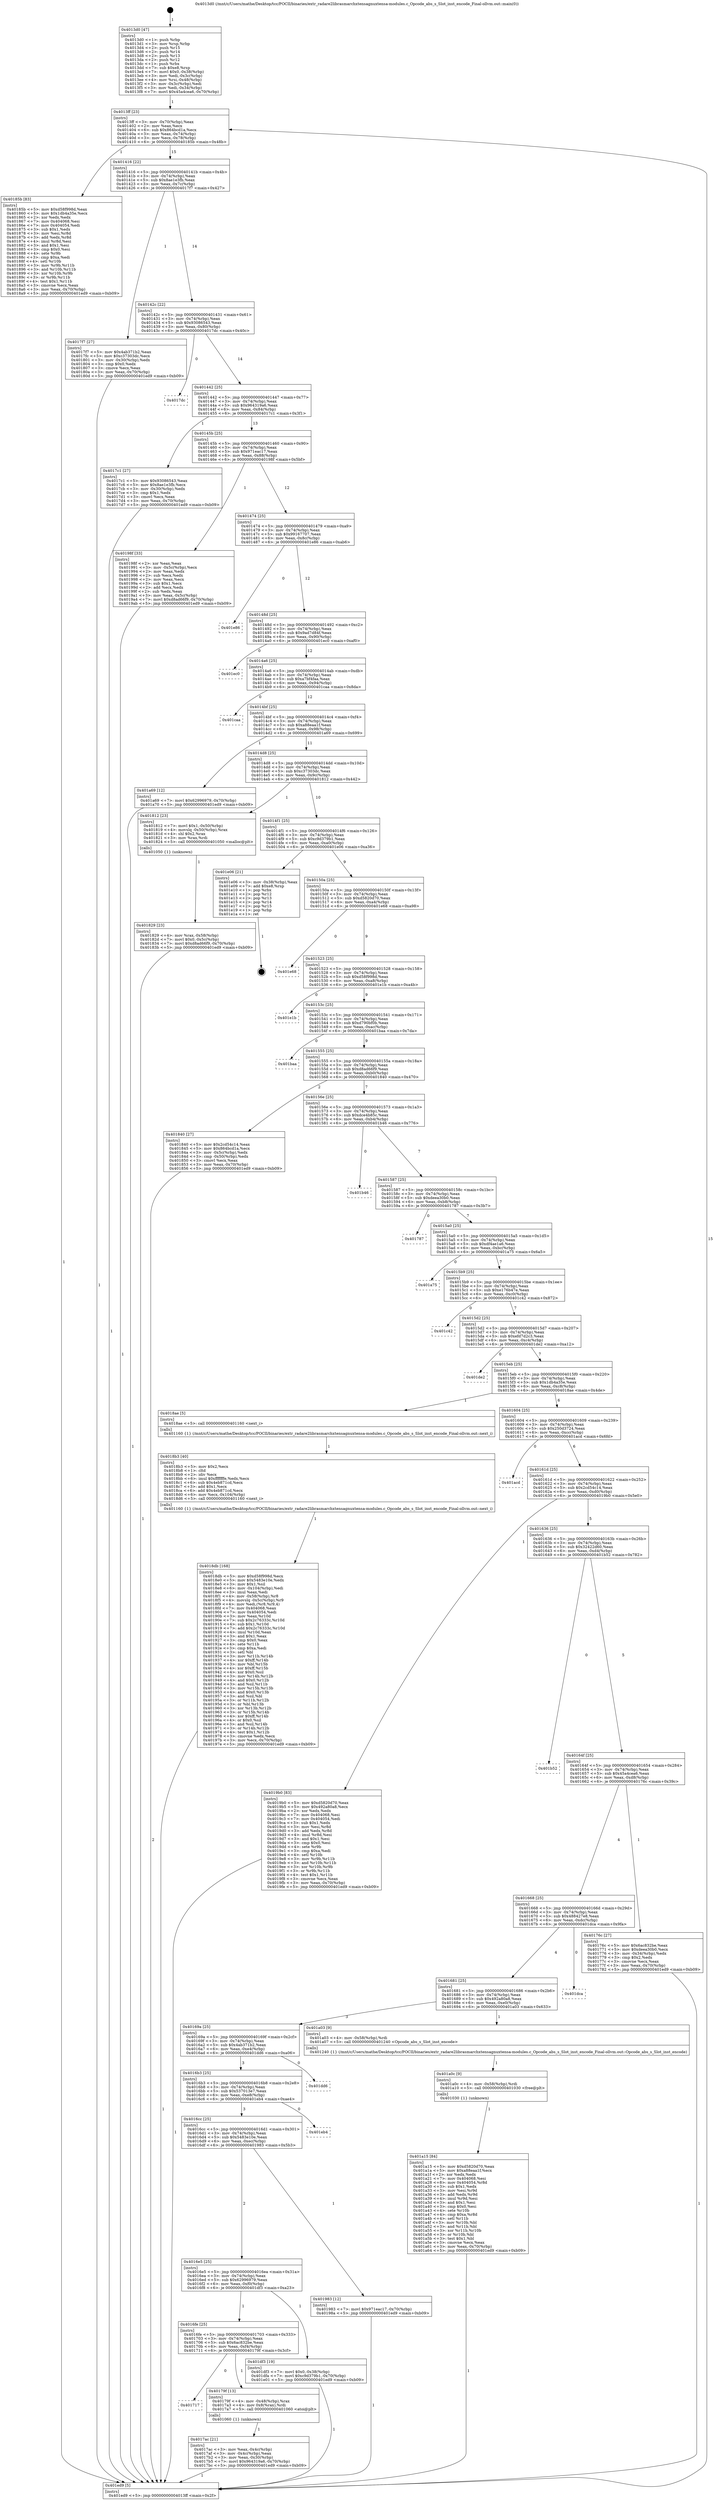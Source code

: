 digraph "0x4013d0" {
  label = "0x4013d0 (/mnt/c/Users/mathe/Desktop/tcc/POCII/binaries/extr_radare2librasmarchxtensagnuxtensa-modules.c_Opcode_abs_s_Slot_inst_encode_Final-ollvm.out::main(0))"
  labelloc = "t"
  node[shape=record]

  Entry [label="",width=0.3,height=0.3,shape=circle,fillcolor=black,style=filled]
  "0x4013ff" [label="{
     0x4013ff [23]\l
     | [instrs]\l
     &nbsp;&nbsp;0x4013ff \<+3\>: mov -0x70(%rbp),%eax\l
     &nbsp;&nbsp;0x401402 \<+2\>: mov %eax,%ecx\l
     &nbsp;&nbsp;0x401404 \<+6\>: sub $0x864bcd1a,%ecx\l
     &nbsp;&nbsp;0x40140a \<+3\>: mov %eax,-0x74(%rbp)\l
     &nbsp;&nbsp;0x40140d \<+3\>: mov %ecx,-0x78(%rbp)\l
     &nbsp;&nbsp;0x401410 \<+6\>: je 000000000040185b \<main+0x48b\>\l
  }"]
  "0x40185b" [label="{
     0x40185b [83]\l
     | [instrs]\l
     &nbsp;&nbsp;0x40185b \<+5\>: mov $0xd58f998d,%eax\l
     &nbsp;&nbsp;0x401860 \<+5\>: mov $0x1db4a35e,%ecx\l
     &nbsp;&nbsp;0x401865 \<+2\>: xor %edx,%edx\l
     &nbsp;&nbsp;0x401867 \<+7\>: mov 0x404068,%esi\l
     &nbsp;&nbsp;0x40186e \<+7\>: mov 0x404054,%edi\l
     &nbsp;&nbsp;0x401875 \<+3\>: sub $0x1,%edx\l
     &nbsp;&nbsp;0x401878 \<+3\>: mov %esi,%r8d\l
     &nbsp;&nbsp;0x40187b \<+3\>: add %edx,%r8d\l
     &nbsp;&nbsp;0x40187e \<+4\>: imul %r8d,%esi\l
     &nbsp;&nbsp;0x401882 \<+3\>: and $0x1,%esi\l
     &nbsp;&nbsp;0x401885 \<+3\>: cmp $0x0,%esi\l
     &nbsp;&nbsp;0x401888 \<+4\>: sete %r9b\l
     &nbsp;&nbsp;0x40188c \<+3\>: cmp $0xa,%edi\l
     &nbsp;&nbsp;0x40188f \<+4\>: setl %r10b\l
     &nbsp;&nbsp;0x401893 \<+3\>: mov %r9b,%r11b\l
     &nbsp;&nbsp;0x401896 \<+3\>: and %r10b,%r11b\l
     &nbsp;&nbsp;0x401899 \<+3\>: xor %r10b,%r9b\l
     &nbsp;&nbsp;0x40189c \<+3\>: or %r9b,%r11b\l
     &nbsp;&nbsp;0x40189f \<+4\>: test $0x1,%r11b\l
     &nbsp;&nbsp;0x4018a3 \<+3\>: cmovne %ecx,%eax\l
     &nbsp;&nbsp;0x4018a6 \<+3\>: mov %eax,-0x70(%rbp)\l
     &nbsp;&nbsp;0x4018a9 \<+5\>: jmp 0000000000401ed9 \<main+0xb09\>\l
  }"]
  "0x401416" [label="{
     0x401416 [22]\l
     | [instrs]\l
     &nbsp;&nbsp;0x401416 \<+5\>: jmp 000000000040141b \<main+0x4b\>\l
     &nbsp;&nbsp;0x40141b \<+3\>: mov -0x74(%rbp),%eax\l
     &nbsp;&nbsp;0x40141e \<+5\>: sub $0x8ae1e3fb,%eax\l
     &nbsp;&nbsp;0x401423 \<+3\>: mov %eax,-0x7c(%rbp)\l
     &nbsp;&nbsp;0x401426 \<+6\>: je 00000000004017f7 \<main+0x427\>\l
  }"]
  Exit [label="",width=0.3,height=0.3,shape=circle,fillcolor=black,style=filled,peripheries=2]
  "0x4017f7" [label="{
     0x4017f7 [27]\l
     | [instrs]\l
     &nbsp;&nbsp;0x4017f7 \<+5\>: mov $0x4ab371b2,%eax\l
     &nbsp;&nbsp;0x4017fc \<+5\>: mov $0xc37303dc,%ecx\l
     &nbsp;&nbsp;0x401801 \<+3\>: mov -0x30(%rbp),%edx\l
     &nbsp;&nbsp;0x401804 \<+3\>: cmp $0x0,%edx\l
     &nbsp;&nbsp;0x401807 \<+3\>: cmove %ecx,%eax\l
     &nbsp;&nbsp;0x40180a \<+3\>: mov %eax,-0x70(%rbp)\l
     &nbsp;&nbsp;0x40180d \<+5\>: jmp 0000000000401ed9 \<main+0xb09\>\l
  }"]
  "0x40142c" [label="{
     0x40142c [22]\l
     | [instrs]\l
     &nbsp;&nbsp;0x40142c \<+5\>: jmp 0000000000401431 \<main+0x61\>\l
     &nbsp;&nbsp;0x401431 \<+3\>: mov -0x74(%rbp),%eax\l
     &nbsp;&nbsp;0x401434 \<+5\>: sub $0x93086543,%eax\l
     &nbsp;&nbsp;0x401439 \<+3\>: mov %eax,-0x80(%rbp)\l
     &nbsp;&nbsp;0x40143c \<+6\>: je 00000000004017dc \<main+0x40c\>\l
  }"]
  "0x401a15" [label="{
     0x401a15 [84]\l
     | [instrs]\l
     &nbsp;&nbsp;0x401a15 \<+5\>: mov $0xd5820d70,%eax\l
     &nbsp;&nbsp;0x401a1a \<+5\>: mov $0xa88eaa1f,%ecx\l
     &nbsp;&nbsp;0x401a1f \<+2\>: xor %edx,%edx\l
     &nbsp;&nbsp;0x401a21 \<+7\>: mov 0x404068,%esi\l
     &nbsp;&nbsp;0x401a28 \<+8\>: mov 0x404054,%r8d\l
     &nbsp;&nbsp;0x401a30 \<+3\>: sub $0x1,%edx\l
     &nbsp;&nbsp;0x401a33 \<+3\>: mov %esi,%r9d\l
     &nbsp;&nbsp;0x401a36 \<+3\>: add %edx,%r9d\l
     &nbsp;&nbsp;0x401a39 \<+4\>: imul %r9d,%esi\l
     &nbsp;&nbsp;0x401a3d \<+3\>: and $0x1,%esi\l
     &nbsp;&nbsp;0x401a40 \<+3\>: cmp $0x0,%esi\l
     &nbsp;&nbsp;0x401a43 \<+4\>: sete %r10b\l
     &nbsp;&nbsp;0x401a47 \<+4\>: cmp $0xa,%r8d\l
     &nbsp;&nbsp;0x401a4b \<+4\>: setl %r11b\l
     &nbsp;&nbsp;0x401a4f \<+3\>: mov %r10b,%bl\l
     &nbsp;&nbsp;0x401a52 \<+3\>: and %r11b,%bl\l
     &nbsp;&nbsp;0x401a55 \<+3\>: xor %r11b,%r10b\l
     &nbsp;&nbsp;0x401a58 \<+3\>: or %r10b,%bl\l
     &nbsp;&nbsp;0x401a5b \<+3\>: test $0x1,%bl\l
     &nbsp;&nbsp;0x401a5e \<+3\>: cmovne %ecx,%eax\l
     &nbsp;&nbsp;0x401a61 \<+3\>: mov %eax,-0x70(%rbp)\l
     &nbsp;&nbsp;0x401a64 \<+5\>: jmp 0000000000401ed9 \<main+0xb09\>\l
  }"]
  "0x4017dc" [label="{
     0x4017dc\l
  }", style=dashed]
  "0x401442" [label="{
     0x401442 [25]\l
     | [instrs]\l
     &nbsp;&nbsp;0x401442 \<+5\>: jmp 0000000000401447 \<main+0x77\>\l
     &nbsp;&nbsp;0x401447 \<+3\>: mov -0x74(%rbp),%eax\l
     &nbsp;&nbsp;0x40144a \<+5\>: sub $0x964319a6,%eax\l
     &nbsp;&nbsp;0x40144f \<+6\>: mov %eax,-0x84(%rbp)\l
     &nbsp;&nbsp;0x401455 \<+6\>: je 00000000004017c1 \<main+0x3f1\>\l
  }"]
  "0x401a0c" [label="{
     0x401a0c [9]\l
     | [instrs]\l
     &nbsp;&nbsp;0x401a0c \<+4\>: mov -0x58(%rbp),%rdi\l
     &nbsp;&nbsp;0x401a10 \<+5\>: call 0000000000401030 \<free@plt\>\l
     | [calls]\l
     &nbsp;&nbsp;0x401030 \{1\} (unknown)\l
  }"]
  "0x4017c1" [label="{
     0x4017c1 [27]\l
     | [instrs]\l
     &nbsp;&nbsp;0x4017c1 \<+5\>: mov $0x93086543,%eax\l
     &nbsp;&nbsp;0x4017c6 \<+5\>: mov $0x8ae1e3fb,%ecx\l
     &nbsp;&nbsp;0x4017cb \<+3\>: mov -0x30(%rbp),%edx\l
     &nbsp;&nbsp;0x4017ce \<+3\>: cmp $0x1,%edx\l
     &nbsp;&nbsp;0x4017d1 \<+3\>: cmovl %ecx,%eax\l
     &nbsp;&nbsp;0x4017d4 \<+3\>: mov %eax,-0x70(%rbp)\l
     &nbsp;&nbsp;0x4017d7 \<+5\>: jmp 0000000000401ed9 \<main+0xb09\>\l
  }"]
  "0x40145b" [label="{
     0x40145b [25]\l
     | [instrs]\l
     &nbsp;&nbsp;0x40145b \<+5\>: jmp 0000000000401460 \<main+0x90\>\l
     &nbsp;&nbsp;0x401460 \<+3\>: mov -0x74(%rbp),%eax\l
     &nbsp;&nbsp;0x401463 \<+5\>: sub $0x971eac17,%eax\l
     &nbsp;&nbsp;0x401468 \<+6\>: mov %eax,-0x88(%rbp)\l
     &nbsp;&nbsp;0x40146e \<+6\>: je 000000000040198f \<main+0x5bf\>\l
  }"]
  "0x4018db" [label="{
     0x4018db [168]\l
     | [instrs]\l
     &nbsp;&nbsp;0x4018db \<+5\>: mov $0xd58f998d,%ecx\l
     &nbsp;&nbsp;0x4018e0 \<+5\>: mov $0x5483e10e,%edx\l
     &nbsp;&nbsp;0x4018e5 \<+3\>: mov $0x1,%sil\l
     &nbsp;&nbsp;0x4018e8 \<+6\>: mov -0x104(%rbp),%edi\l
     &nbsp;&nbsp;0x4018ee \<+3\>: imul %eax,%edi\l
     &nbsp;&nbsp;0x4018f1 \<+4\>: mov -0x58(%rbp),%r8\l
     &nbsp;&nbsp;0x4018f5 \<+4\>: movslq -0x5c(%rbp),%r9\l
     &nbsp;&nbsp;0x4018f9 \<+4\>: mov %edi,(%r8,%r9,4)\l
     &nbsp;&nbsp;0x4018fd \<+7\>: mov 0x404068,%eax\l
     &nbsp;&nbsp;0x401904 \<+7\>: mov 0x404054,%edi\l
     &nbsp;&nbsp;0x40190b \<+3\>: mov %eax,%r10d\l
     &nbsp;&nbsp;0x40190e \<+7\>: sub $0x2c76333c,%r10d\l
     &nbsp;&nbsp;0x401915 \<+4\>: sub $0x1,%r10d\l
     &nbsp;&nbsp;0x401919 \<+7\>: add $0x2c76333c,%r10d\l
     &nbsp;&nbsp;0x401920 \<+4\>: imul %r10d,%eax\l
     &nbsp;&nbsp;0x401924 \<+3\>: and $0x1,%eax\l
     &nbsp;&nbsp;0x401927 \<+3\>: cmp $0x0,%eax\l
     &nbsp;&nbsp;0x40192a \<+4\>: sete %r11b\l
     &nbsp;&nbsp;0x40192e \<+3\>: cmp $0xa,%edi\l
     &nbsp;&nbsp;0x401931 \<+3\>: setl %bl\l
     &nbsp;&nbsp;0x401934 \<+3\>: mov %r11b,%r14b\l
     &nbsp;&nbsp;0x401937 \<+4\>: xor $0xff,%r14b\l
     &nbsp;&nbsp;0x40193b \<+3\>: mov %bl,%r15b\l
     &nbsp;&nbsp;0x40193e \<+4\>: xor $0xff,%r15b\l
     &nbsp;&nbsp;0x401942 \<+4\>: xor $0x0,%sil\l
     &nbsp;&nbsp;0x401946 \<+3\>: mov %r14b,%r12b\l
     &nbsp;&nbsp;0x401949 \<+4\>: and $0x0,%r12b\l
     &nbsp;&nbsp;0x40194d \<+3\>: and %sil,%r11b\l
     &nbsp;&nbsp;0x401950 \<+3\>: mov %r15b,%r13b\l
     &nbsp;&nbsp;0x401953 \<+4\>: and $0x0,%r13b\l
     &nbsp;&nbsp;0x401957 \<+3\>: and %sil,%bl\l
     &nbsp;&nbsp;0x40195a \<+3\>: or %r11b,%r12b\l
     &nbsp;&nbsp;0x40195d \<+3\>: or %bl,%r13b\l
     &nbsp;&nbsp;0x401960 \<+3\>: xor %r13b,%r12b\l
     &nbsp;&nbsp;0x401963 \<+3\>: or %r15b,%r14b\l
     &nbsp;&nbsp;0x401966 \<+4\>: xor $0xff,%r14b\l
     &nbsp;&nbsp;0x40196a \<+4\>: or $0x0,%sil\l
     &nbsp;&nbsp;0x40196e \<+3\>: and %sil,%r14b\l
     &nbsp;&nbsp;0x401971 \<+3\>: or %r14b,%r12b\l
     &nbsp;&nbsp;0x401974 \<+4\>: test $0x1,%r12b\l
     &nbsp;&nbsp;0x401978 \<+3\>: cmovne %edx,%ecx\l
     &nbsp;&nbsp;0x40197b \<+3\>: mov %ecx,-0x70(%rbp)\l
     &nbsp;&nbsp;0x40197e \<+5\>: jmp 0000000000401ed9 \<main+0xb09\>\l
  }"]
  "0x40198f" [label="{
     0x40198f [33]\l
     | [instrs]\l
     &nbsp;&nbsp;0x40198f \<+2\>: xor %eax,%eax\l
     &nbsp;&nbsp;0x401991 \<+3\>: mov -0x5c(%rbp),%ecx\l
     &nbsp;&nbsp;0x401994 \<+2\>: mov %eax,%edx\l
     &nbsp;&nbsp;0x401996 \<+2\>: sub %ecx,%edx\l
     &nbsp;&nbsp;0x401998 \<+2\>: mov %eax,%ecx\l
     &nbsp;&nbsp;0x40199a \<+3\>: sub $0x1,%ecx\l
     &nbsp;&nbsp;0x40199d \<+2\>: add %ecx,%edx\l
     &nbsp;&nbsp;0x40199f \<+2\>: sub %edx,%eax\l
     &nbsp;&nbsp;0x4019a1 \<+3\>: mov %eax,-0x5c(%rbp)\l
     &nbsp;&nbsp;0x4019a4 \<+7\>: movl $0xd8ad66f9,-0x70(%rbp)\l
     &nbsp;&nbsp;0x4019ab \<+5\>: jmp 0000000000401ed9 \<main+0xb09\>\l
  }"]
  "0x401474" [label="{
     0x401474 [25]\l
     | [instrs]\l
     &nbsp;&nbsp;0x401474 \<+5\>: jmp 0000000000401479 \<main+0xa9\>\l
     &nbsp;&nbsp;0x401479 \<+3\>: mov -0x74(%rbp),%eax\l
     &nbsp;&nbsp;0x40147c \<+5\>: sub $0x99167707,%eax\l
     &nbsp;&nbsp;0x401481 \<+6\>: mov %eax,-0x8c(%rbp)\l
     &nbsp;&nbsp;0x401487 \<+6\>: je 0000000000401e86 \<main+0xab6\>\l
  }"]
  "0x4018b3" [label="{
     0x4018b3 [40]\l
     | [instrs]\l
     &nbsp;&nbsp;0x4018b3 \<+5\>: mov $0x2,%ecx\l
     &nbsp;&nbsp;0x4018b8 \<+1\>: cltd\l
     &nbsp;&nbsp;0x4018b9 \<+2\>: idiv %ecx\l
     &nbsp;&nbsp;0x4018bb \<+6\>: imul $0xfffffffe,%edx,%ecx\l
     &nbsp;&nbsp;0x4018c1 \<+6\>: sub $0x4eb871cd,%ecx\l
     &nbsp;&nbsp;0x4018c7 \<+3\>: add $0x1,%ecx\l
     &nbsp;&nbsp;0x4018ca \<+6\>: add $0x4eb871cd,%ecx\l
     &nbsp;&nbsp;0x4018d0 \<+6\>: mov %ecx,-0x104(%rbp)\l
     &nbsp;&nbsp;0x4018d6 \<+5\>: call 0000000000401160 \<next_i\>\l
     | [calls]\l
     &nbsp;&nbsp;0x401160 \{1\} (/mnt/c/Users/mathe/Desktop/tcc/POCII/binaries/extr_radare2librasmarchxtensagnuxtensa-modules.c_Opcode_abs_s_Slot_inst_encode_Final-ollvm.out::next_i)\l
  }"]
  "0x401e86" [label="{
     0x401e86\l
  }", style=dashed]
  "0x40148d" [label="{
     0x40148d [25]\l
     | [instrs]\l
     &nbsp;&nbsp;0x40148d \<+5\>: jmp 0000000000401492 \<main+0xc2\>\l
     &nbsp;&nbsp;0x401492 \<+3\>: mov -0x74(%rbp),%eax\l
     &nbsp;&nbsp;0x401495 \<+5\>: sub $0x9ad7d84f,%eax\l
     &nbsp;&nbsp;0x40149a \<+6\>: mov %eax,-0x90(%rbp)\l
     &nbsp;&nbsp;0x4014a0 \<+6\>: je 0000000000401ec0 \<main+0xaf0\>\l
  }"]
  "0x401829" [label="{
     0x401829 [23]\l
     | [instrs]\l
     &nbsp;&nbsp;0x401829 \<+4\>: mov %rax,-0x58(%rbp)\l
     &nbsp;&nbsp;0x40182d \<+7\>: movl $0x0,-0x5c(%rbp)\l
     &nbsp;&nbsp;0x401834 \<+7\>: movl $0xd8ad66f9,-0x70(%rbp)\l
     &nbsp;&nbsp;0x40183b \<+5\>: jmp 0000000000401ed9 \<main+0xb09\>\l
  }"]
  "0x401ec0" [label="{
     0x401ec0\l
  }", style=dashed]
  "0x4014a6" [label="{
     0x4014a6 [25]\l
     | [instrs]\l
     &nbsp;&nbsp;0x4014a6 \<+5\>: jmp 00000000004014ab \<main+0xdb\>\l
     &nbsp;&nbsp;0x4014ab \<+3\>: mov -0x74(%rbp),%eax\l
     &nbsp;&nbsp;0x4014ae \<+5\>: sub $0xa7bf4faa,%eax\l
     &nbsp;&nbsp;0x4014b3 \<+6\>: mov %eax,-0x94(%rbp)\l
     &nbsp;&nbsp;0x4014b9 \<+6\>: je 0000000000401caa \<main+0x8da\>\l
  }"]
  "0x4017ac" [label="{
     0x4017ac [21]\l
     | [instrs]\l
     &nbsp;&nbsp;0x4017ac \<+3\>: mov %eax,-0x4c(%rbp)\l
     &nbsp;&nbsp;0x4017af \<+3\>: mov -0x4c(%rbp),%eax\l
     &nbsp;&nbsp;0x4017b2 \<+3\>: mov %eax,-0x30(%rbp)\l
     &nbsp;&nbsp;0x4017b5 \<+7\>: movl $0x964319a6,-0x70(%rbp)\l
     &nbsp;&nbsp;0x4017bc \<+5\>: jmp 0000000000401ed9 \<main+0xb09\>\l
  }"]
  "0x401caa" [label="{
     0x401caa\l
  }", style=dashed]
  "0x4014bf" [label="{
     0x4014bf [25]\l
     | [instrs]\l
     &nbsp;&nbsp;0x4014bf \<+5\>: jmp 00000000004014c4 \<main+0xf4\>\l
     &nbsp;&nbsp;0x4014c4 \<+3\>: mov -0x74(%rbp),%eax\l
     &nbsp;&nbsp;0x4014c7 \<+5\>: sub $0xa88eaa1f,%eax\l
     &nbsp;&nbsp;0x4014cc \<+6\>: mov %eax,-0x98(%rbp)\l
     &nbsp;&nbsp;0x4014d2 \<+6\>: je 0000000000401a69 \<main+0x699\>\l
  }"]
  "0x401717" [label="{
     0x401717\l
  }", style=dashed]
  "0x401a69" [label="{
     0x401a69 [12]\l
     | [instrs]\l
     &nbsp;&nbsp;0x401a69 \<+7\>: movl $0x62996979,-0x70(%rbp)\l
     &nbsp;&nbsp;0x401a70 \<+5\>: jmp 0000000000401ed9 \<main+0xb09\>\l
  }"]
  "0x4014d8" [label="{
     0x4014d8 [25]\l
     | [instrs]\l
     &nbsp;&nbsp;0x4014d8 \<+5\>: jmp 00000000004014dd \<main+0x10d\>\l
     &nbsp;&nbsp;0x4014dd \<+3\>: mov -0x74(%rbp),%eax\l
     &nbsp;&nbsp;0x4014e0 \<+5\>: sub $0xc37303dc,%eax\l
     &nbsp;&nbsp;0x4014e5 \<+6\>: mov %eax,-0x9c(%rbp)\l
     &nbsp;&nbsp;0x4014eb \<+6\>: je 0000000000401812 \<main+0x442\>\l
  }"]
  "0x40179f" [label="{
     0x40179f [13]\l
     | [instrs]\l
     &nbsp;&nbsp;0x40179f \<+4\>: mov -0x48(%rbp),%rax\l
     &nbsp;&nbsp;0x4017a3 \<+4\>: mov 0x8(%rax),%rdi\l
     &nbsp;&nbsp;0x4017a7 \<+5\>: call 0000000000401060 \<atoi@plt\>\l
     | [calls]\l
     &nbsp;&nbsp;0x401060 \{1\} (unknown)\l
  }"]
  "0x401812" [label="{
     0x401812 [23]\l
     | [instrs]\l
     &nbsp;&nbsp;0x401812 \<+7\>: movl $0x1,-0x50(%rbp)\l
     &nbsp;&nbsp;0x401819 \<+4\>: movslq -0x50(%rbp),%rax\l
     &nbsp;&nbsp;0x40181d \<+4\>: shl $0x2,%rax\l
     &nbsp;&nbsp;0x401821 \<+3\>: mov %rax,%rdi\l
     &nbsp;&nbsp;0x401824 \<+5\>: call 0000000000401050 \<malloc@plt\>\l
     | [calls]\l
     &nbsp;&nbsp;0x401050 \{1\} (unknown)\l
  }"]
  "0x4014f1" [label="{
     0x4014f1 [25]\l
     | [instrs]\l
     &nbsp;&nbsp;0x4014f1 \<+5\>: jmp 00000000004014f6 \<main+0x126\>\l
     &nbsp;&nbsp;0x4014f6 \<+3\>: mov -0x74(%rbp),%eax\l
     &nbsp;&nbsp;0x4014f9 \<+5\>: sub $0xc9d379b1,%eax\l
     &nbsp;&nbsp;0x4014fe \<+6\>: mov %eax,-0xa0(%rbp)\l
     &nbsp;&nbsp;0x401504 \<+6\>: je 0000000000401e06 \<main+0xa36\>\l
  }"]
  "0x4016fe" [label="{
     0x4016fe [25]\l
     | [instrs]\l
     &nbsp;&nbsp;0x4016fe \<+5\>: jmp 0000000000401703 \<main+0x333\>\l
     &nbsp;&nbsp;0x401703 \<+3\>: mov -0x74(%rbp),%eax\l
     &nbsp;&nbsp;0x401706 \<+5\>: sub $0x6ac832be,%eax\l
     &nbsp;&nbsp;0x40170b \<+6\>: mov %eax,-0xf4(%rbp)\l
     &nbsp;&nbsp;0x401711 \<+6\>: je 000000000040179f \<main+0x3cf\>\l
  }"]
  "0x401e06" [label="{
     0x401e06 [21]\l
     | [instrs]\l
     &nbsp;&nbsp;0x401e06 \<+3\>: mov -0x38(%rbp),%eax\l
     &nbsp;&nbsp;0x401e09 \<+7\>: add $0xe8,%rsp\l
     &nbsp;&nbsp;0x401e10 \<+1\>: pop %rbx\l
     &nbsp;&nbsp;0x401e11 \<+2\>: pop %r12\l
     &nbsp;&nbsp;0x401e13 \<+2\>: pop %r13\l
     &nbsp;&nbsp;0x401e15 \<+2\>: pop %r14\l
     &nbsp;&nbsp;0x401e17 \<+2\>: pop %r15\l
     &nbsp;&nbsp;0x401e19 \<+1\>: pop %rbp\l
     &nbsp;&nbsp;0x401e1a \<+1\>: ret\l
  }"]
  "0x40150a" [label="{
     0x40150a [25]\l
     | [instrs]\l
     &nbsp;&nbsp;0x40150a \<+5\>: jmp 000000000040150f \<main+0x13f\>\l
     &nbsp;&nbsp;0x40150f \<+3\>: mov -0x74(%rbp),%eax\l
     &nbsp;&nbsp;0x401512 \<+5\>: sub $0xd5820d70,%eax\l
     &nbsp;&nbsp;0x401517 \<+6\>: mov %eax,-0xa4(%rbp)\l
     &nbsp;&nbsp;0x40151d \<+6\>: je 0000000000401e68 \<main+0xa98\>\l
  }"]
  "0x401df3" [label="{
     0x401df3 [19]\l
     | [instrs]\l
     &nbsp;&nbsp;0x401df3 \<+7\>: movl $0x0,-0x38(%rbp)\l
     &nbsp;&nbsp;0x401dfa \<+7\>: movl $0xc9d379b1,-0x70(%rbp)\l
     &nbsp;&nbsp;0x401e01 \<+5\>: jmp 0000000000401ed9 \<main+0xb09\>\l
  }"]
  "0x401e68" [label="{
     0x401e68\l
  }", style=dashed]
  "0x401523" [label="{
     0x401523 [25]\l
     | [instrs]\l
     &nbsp;&nbsp;0x401523 \<+5\>: jmp 0000000000401528 \<main+0x158\>\l
     &nbsp;&nbsp;0x401528 \<+3\>: mov -0x74(%rbp),%eax\l
     &nbsp;&nbsp;0x40152b \<+5\>: sub $0xd58f998d,%eax\l
     &nbsp;&nbsp;0x401530 \<+6\>: mov %eax,-0xa8(%rbp)\l
     &nbsp;&nbsp;0x401536 \<+6\>: je 0000000000401e1b \<main+0xa4b\>\l
  }"]
  "0x4016e5" [label="{
     0x4016e5 [25]\l
     | [instrs]\l
     &nbsp;&nbsp;0x4016e5 \<+5\>: jmp 00000000004016ea \<main+0x31a\>\l
     &nbsp;&nbsp;0x4016ea \<+3\>: mov -0x74(%rbp),%eax\l
     &nbsp;&nbsp;0x4016ed \<+5\>: sub $0x62996979,%eax\l
     &nbsp;&nbsp;0x4016f2 \<+6\>: mov %eax,-0xf0(%rbp)\l
     &nbsp;&nbsp;0x4016f8 \<+6\>: je 0000000000401df3 \<main+0xa23\>\l
  }"]
  "0x401e1b" [label="{
     0x401e1b\l
  }", style=dashed]
  "0x40153c" [label="{
     0x40153c [25]\l
     | [instrs]\l
     &nbsp;&nbsp;0x40153c \<+5\>: jmp 0000000000401541 \<main+0x171\>\l
     &nbsp;&nbsp;0x401541 \<+3\>: mov -0x74(%rbp),%eax\l
     &nbsp;&nbsp;0x401544 \<+5\>: sub $0xd790bf0b,%eax\l
     &nbsp;&nbsp;0x401549 \<+6\>: mov %eax,-0xac(%rbp)\l
     &nbsp;&nbsp;0x40154f \<+6\>: je 0000000000401baa \<main+0x7da\>\l
  }"]
  "0x401983" [label="{
     0x401983 [12]\l
     | [instrs]\l
     &nbsp;&nbsp;0x401983 \<+7\>: movl $0x971eac17,-0x70(%rbp)\l
     &nbsp;&nbsp;0x40198a \<+5\>: jmp 0000000000401ed9 \<main+0xb09\>\l
  }"]
  "0x401baa" [label="{
     0x401baa\l
  }", style=dashed]
  "0x401555" [label="{
     0x401555 [25]\l
     | [instrs]\l
     &nbsp;&nbsp;0x401555 \<+5\>: jmp 000000000040155a \<main+0x18a\>\l
     &nbsp;&nbsp;0x40155a \<+3\>: mov -0x74(%rbp),%eax\l
     &nbsp;&nbsp;0x40155d \<+5\>: sub $0xd8ad66f9,%eax\l
     &nbsp;&nbsp;0x401562 \<+6\>: mov %eax,-0xb0(%rbp)\l
     &nbsp;&nbsp;0x401568 \<+6\>: je 0000000000401840 \<main+0x470\>\l
  }"]
  "0x4016cc" [label="{
     0x4016cc [25]\l
     | [instrs]\l
     &nbsp;&nbsp;0x4016cc \<+5\>: jmp 00000000004016d1 \<main+0x301\>\l
     &nbsp;&nbsp;0x4016d1 \<+3\>: mov -0x74(%rbp),%eax\l
     &nbsp;&nbsp;0x4016d4 \<+5\>: sub $0x5483e10e,%eax\l
     &nbsp;&nbsp;0x4016d9 \<+6\>: mov %eax,-0xec(%rbp)\l
     &nbsp;&nbsp;0x4016df \<+6\>: je 0000000000401983 \<main+0x5b3\>\l
  }"]
  "0x401840" [label="{
     0x401840 [27]\l
     | [instrs]\l
     &nbsp;&nbsp;0x401840 \<+5\>: mov $0x2cd54c14,%eax\l
     &nbsp;&nbsp;0x401845 \<+5\>: mov $0x864bcd1a,%ecx\l
     &nbsp;&nbsp;0x40184a \<+3\>: mov -0x5c(%rbp),%edx\l
     &nbsp;&nbsp;0x40184d \<+3\>: cmp -0x50(%rbp),%edx\l
     &nbsp;&nbsp;0x401850 \<+3\>: cmovl %ecx,%eax\l
     &nbsp;&nbsp;0x401853 \<+3\>: mov %eax,-0x70(%rbp)\l
     &nbsp;&nbsp;0x401856 \<+5\>: jmp 0000000000401ed9 \<main+0xb09\>\l
  }"]
  "0x40156e" [label="{
     0x40156e [25]\l
     | [instrs]\l
     &nbsp;&nbsp;0x40156e \<+5\>: jmp 0000000000401573 \<main+0x1a3\>\l
     &nbsp;&nbsp;0x401573 \<+3\>: mov -0x74(%rbp),%eax\l
     &nbsp;&nbsp;0x401576 \<+5\>: sub $0xdce4b85c,%eax\l
     &nbsp;&nbsp;0x40157b \<+6\>: mov %eax,-0xb4(%rbp)\l
     &nbsp;&nbsp;0x401581 \<+6\>: je 0000000000401b46 \<main+0x776\>\l
  }"]
  "0x401eb4" [label="{
     0x401eb4\l
  }", style=dashed]
  "0x401b46" [label="{
     0x401b46\l
  }", style=dashed]
  "0x401587" [label="{
     0x401587 [25]\l
     | [instrs]\l
     &nbsp;&nbsp;0x401587 \<+5\>: jmp 000000000040158c \<main+0x1bc\>\l
     &nbsp;&nbsp;0x40158c \<+3\>: mov -0x74(%rbp),%eax\l
     &nbsp;&nbsp;0x40158f \<+5\>: sub $0xdeea30b0,%eax\l
     &nbsp;&nbsp;0x401594 \<+6\>: mov %eax,-0xb8(%rbp)\l
     &nbsp;&nbsp;0x40159a \<+6\>: je 0000000000401787 \<main+0x3b7\>\l
  }"]
  "0x4016b3" [label="{
     0x4016b3 [25]\l
     | [instrs]\l
     &nbsp;&nbsp;0x4016b3 \<+5\>: jmp 00000000004016b8 \<main+0x2e8\>\l
     &nbsp;&nbsp;0x4016b8 \<+3\>: mov -0x74(%rbp),%eax\l
     &nbsp;&nbsp;0x4016bb \<+5\>: sub $0x537013e7,%eax\l
     &nbsp;&nbsp;0x4016c0 \<+6\>: mov %eax,-0xe8(%rbp)\l
     &nbsp;&nbsp;0x4016c6 \<+6\>: je 0000000000401eb4 \<main+0xae4\>\l
  }"]
  "0x401787" [label="{
     0x401787\l
  }", style=dashed]
  "0x4015a0" [label="{
     0x4015a0 [25]\l
     | [instrs]\l
     &nbsp;&nbsp;0x4015a0 \<+5\>: jmp 00000000004015a5 \<main+0x1d5\>\l
     &nbsp;&nbsp;0x4015a5 \<+3\>: mov -0x74(%rbp),%eax\l
     &nbsp;&nbsp;0x4015a8 \<+5\>: sub $0xdf4ae1a6,%eax\l
     &nbsp;&nbsp;0x4015ad \<+6\>: mov %eax,-0xbc(%rbp)\l
     &nbsp;&nbsp;0x4015b3 \<+6\>: je 0000000000401a75 \<main+0x6a5\>\l
  }"]
  "0x401dd6" [label="{
     0x401dd6\l
  }", style=dashed]
  "0x401a75" [label="{
     0x401a75\l
  }", style=dashed]
  "0x4015b9" [label="{
     0x4015b9 [25]\l
     | [instrs]\l
     &nbsp;&nbsp;0x4015b9 \<+5\>: jmp 00000000004015be \<main+0x1ee\>\l
     &nbsp;&nbsp;0x4015be \<+3\>: mov -0x74(%rbp),%eax\l
     &nbsp;&nbsp;0x4015c1 \<+5\>: sub $0xe176b47e,%eax\l
     &nbsp;&nbsp;0x4015c6 \<+6\>: mov %eax,-0xc0(%rbp)\l
     &nbsp;&nbsp;0x4015cc \<+6\>: je 0000000000401c42 \<main+0x872\>\l
  }"]
  "0x40169a" [label="{
     0x40169a [25]\l
     | [instrs]\l
     &nbsp;&nbsp;0x40169a \<+5\>: jmp 000000000040169f \<main+0x2cf\>\l
     &nbsp;&nbsp;0x40169f \<+3\>: mov -0x74(%rbp),%eax\l
     &nbsp;&nbsp;0x4016a2 \<+5\>: sub $0x4ab371b2,%eax\l
     &nbsp;&nbsp;0x4016a7 \<+6\>: mov %eax,-0xe4(%rbp)\l
     &nbsp;&nbsp;0x4016ad \<+6\>: je 0000000000401dd6 \<main+0xa06\>\l
  }"]
  "0x401c42" [label="{
     0x401c42\l
  }", style=dashed]
  "0x4015d2" [label="{
     0x4015d2 [25]\l
     | [instrs]\l
     &nbsp;&nbsp;0x4015d2 \<+5\>: jmp 00000000004015d7 \<main+0x207\>\l
     &nbsp;&nbsp;0x4015d7 \<+3\>: mov -0x74(%rbp),%eax\l
     &nbsp;&nbsp;0x4015da \<+5\>: sub $0xefd7d2c3,%eax\l
     &nbsp;&nbsp;0x4015df \<+6\>: mov %eax,-0xc4(%rbp)\l
     &nbsp;&nbsp;0x4015e5 \<+6\>: je 0000000000401de2 \<main+0xa12\>\l
  }"]
  "0x401a03" [label="{
     0x401a03 [9]\l
     | [instrs]\l
     &nbsp;&nbsp;0x401a03 \<+4\>: mov -0x58(%rbp),%rdi\l
     &nbsp;&nbsp;0x401a07 \<+5\>: call 0000000000401240 \<Opcode_abs_s_Slot_inst_encode\>\l
     | [calls]\l
     &nbsp;&nbsp;0x401240 \{1\} (/mnt/c/Users/mathe/Desktop/tcc/POCII/binaries/extr_radare2librasmarchxtensagnuxtensa-modules.c_Opcode_abs_s_Slot_inst_encode_Final-ollvm.out::Opcode_abs_s_Slot_inst_encode)\l
  }"]
  "0x401de2" [label="{
     0x401de2\l
  }", style=dashed]
  "0x4015eb" [label="{
     0x4015eb [25]\l
     | [instrs]\l
     &nbsp;&nbsp;0x4015eb \<+5\>: jmp 00000000004015f0 \<main+0x220\>\l
     &nbsp;&nbsp;0x4015f0 \<+3\>: mov -0x74(%rbp),%eax\l
     &nbsp;&nbsp;0x4015f3 \<+5\>: sub $0x1db4a35e,%eax\l
     &nbsp;&nbsp;0x4015f8 \<+6\>: mov %eax,-0xc8(%rbp)\l
     &nbsp;&nbsp;0x4015fe \<+6\>: je 00000000004018ae \<main+0x4de\>\l
  }"]
  "0x401681" [label="{
     0x401681 [25]\l
     | [instrs]\l
     &nbsp;&nbsp;0x401681 \<+5\>: jmp 0000000000401686 \<main+0x2b6\>\l
     &nbsp;&nbsp;0x401686 \<+3\>: mov -0x74(%rbp),%eax\l
     &nbsp;&nbsp;0x401689 \<+5\>: sub $0x492a80a8,%eax\l
     &nbsp;&nbsp;0x40168e \<+6\>: mov %eax,-0xe0(%rbp)\l
     &nbsp;&nbsp;0x401694 \<+6\>: je 0000000000401a03 \<main+0x633\>\l
  }"]
  "0x4018ae" [label="{
     0x4018ae [5]\l
     | [instrs]\l
     &nbsp;&nbsp;0x4018ae \<+5\>: call 0000000000401160 \<next_i\>\l
     | [calls]\l
     &nbsp;&nbsp;0x401160 \{1\} (/mnt/c/Users/mathe/Desktop/tcc/POCII/binaries/extr_radare2librasmarchxtensagnuxtensa-modules.c_Opcode_abs_s_Slot_inst_encode_Final-ollvm.out::next_i)\l
  }"]
  "0x401604" [label="{
     0x401604 [25]\l
     | [instrs]\l
     &nbsp;&nbsp;0x401604 \<+5\>: jmp 0000000000401609 \<main+0x239\>\l
     &nbsp;&nbsp;0x401609 \<+3\>: mov -0x74(%rbp),%eax\l
     &nbsp;&nbsp;0x40160c \<+5\>: sub $0x250d3724,%eax\l
     &nbsp;&nbsp;0x401611 \<+6\>: mov %eax,-0xcc(%rbp)\l
     &nbsp;&nbsp;0x401617 \<+6\>: je 0000000000401acd \<main+0x6fd\>\l
  }"]
  "0x401dca" [label="{
     0x401dca\l
  }", style=dashed]
  "0x401acd" [label="{
     0x401acd\l
  }", style=dashed]
  "0x40161d" [label="{
     0x40161d [25]\l
     | [instrs]\l
     &nbsp;&nbsp;0x40161d \<+5\>: jmp 0000000000401622 \<main+0x252\>\l
     &nbsp;&nbsp;0x401622 \<+3\>: mov -0x74(%rbp),%eax\l
     &nbsp;&nbsp;0x401625 \<+5\>: sub $0x2cd54c14,%eax\l
     &nbsp;&nbsp;0x40162a \<+6\>: mov %eax,-0xd0(%rbp)\l
     &nbsp;&nbsp;0x401630 \<+6\>: je 00000000004019b0 \<main+0x5e0\>\l
  }"]
  "0x4013d0" [label="{
     0x4013d0 [47]\l
     | [instrs]\l
     &nbsp;&nbsp;0x4013d0 \<+1\>: push %rbp\l
     &nbsp;&nbsp;0x4013d1 \<+3\>: mov %rsp,%rbp\l
     &nbsp;&nbsp;0x4013d4 \<+2\>: push %r15\l
     &nbsp;&nbsp;0x4013d6 \<+2\>: push %r14\l
     &nbsp;&nbsp;0x4013d8 \<+2\>: push %r13\l
     &nbsp;&nbsp;0x4013da \<+2\>: push %r12\l
     &nbsp;&nbsp;0x4013dc \<+1\>: push %rbx\l
     &nbsp;&nbsp;0x4013dd \<+7\>: sub $0xe8,%rsp\l
     &nbsp;&nbsp;0x4013e4 \<+7\>: movl $0x0,-0x38(%rbp)\l
     &nbsp;&nbsp;0x4013eb \<+3\>: mov %edi,-0x3c(%rbp)\l
     &nbsp;&nbsp;0x4013ee \<+4\>: mov %rsi,-0x48(%rbp)\l
     &nbsp;&nbsp;0x4013f2 \<+3\>: mov -0x3c(%rbp),%edi\l
     &nbsp;&nbsp;0x4013f5 \<+3\>: mov %edi,-0x34(%rbp)\l
     &nbsp;&nbsp;0x4013f8 \<+7\>: movl $0x45a4cea6,-0x70(%rbp)\l
  }"]
  "0x4019b0" [label="{
     0x4019b0 [83]\l
     | [instrs]\l
     &nbsp;&nbsp;0x4019b0 \<+5\>: mov $0xd5820d70,%eax\l
     &nbsp;&nbsp;0x4019b5 \<+5\>: mov $0x492a80a8,%ecx\l
     &nbsp;&nbsp;0x4019ba \<+2\>: xor %edx,%edx\l
     &nbsp;&nbsp;0x4019bc \<+7\>: mov 0x404068,%esi\l
     &nbsp;&nbsp;0x4019c3 \<+7\>: mov 0x404054,%edi\l
     &nbsp;&nbsp;0x4019ca \<+3\>: sub $0x1,%edx\l
     &nbsp;&nbsp;0x4019cd \<+3\>: mov %esi,%r8d\l
     &nbsp;&nbsp;0x4019d0 \<+3\>: add %edx,%r8d\l
     &nbsp;&nbsp;0x4019d3 \<+4\>: imul %r8d,%esi\l
     &nbsp;&nbsp;0x4019d7 \<+3\>: and $0x1,%esi\l
     &nbsp;&nbsp;0x4019da \<+3\>: cmp $0x0,%esi\l
     &nbsp;&nbsp;0x4019dd \<+4\>: sete %r9b\l
     &nbsp;&nbsp;0x4019e1 \<+3\>: cmp $0xa,%edi\l
     &nbsp;&nbsp;0x4019e4 \<+4\>: setl %r10b\l
     &nbsp;&nbsp;0x4019e8 \<+3\>: mov %r9b,%r11b\l
     &nbsp;&nbsp;0x4019eb \<+3\>: and %r10b,%r11b\l
     &nbsp;&nbsp;0x4019ee \<+3\>: xor %r10b,%r9b\l
     &nbsp;&nbsp;0x4019f1 \<+3\>: or %r9b,%r11b\l
     &nbsp;&nbsp;0x4019f4 \<+4\>: test $0x1,%r11b\l
     &nbsp;&nbsp;0x4019f8 \<+3\>: cmovne %ecx,%eax\l
     &nbsp;&nbsp;0x4019fb \<+3\>: mov %eax,-0x70(%rbp)\l
     &nbsp;&nbsp;0x4019fe \<+5\>: jmp 0000000000401ed9 \<main+0xb09\>\l
  }"]
  "0x401636" [label="{
     0x401636 [25]\l
     | [instrs]\l
     &nbsp;&nbsp;0x401636 \<+5\>: jmp 000000000040163b \<main+0x26b\>\l
     &nbsp;&nbsp;0x40163b \<+3\>: mov -0x74(%rbp),%eax\l
     &nbsp;&nbsp;0x40163e \<+5\>: sub $0x32422d60,%eax\l
     &nbsp;&nbsp;0x401643 \<+6\>: mov %eax,-0xd4(%rbp)\l
     &nbsp;&nbsp;0x401649 \<+6\>: je 0000000000401b52 \<main+0x782\>\l
  }"]
  "0x401ed9" [label="{
     0x401ed9 [5]\l
     | [instrs]\l
     &nbsp;&nbsp;0x401ed9 \<+5\>: jmp 00000000004013ff \<main+0x2f\>\l
  }"]
  "0x401b52" [label="{
     0x401b52\l
  }", style=dashed]
  "0x40164f" [label="{
     0x40164f [25]\l
     | [instrs]\l
     &nbsp;&nbsp;0x40164f \<+5\>: jmp 0000000000401654 \<main+0x284\>\l
     &nbsp;&nbsp;0x401654 \<+3\>: mov -0x74(%rbp),%eax\l
     &nbsp;&nbsp;0x401657 \<+5\>: sub $0x45a4cea6,%eax\l
     &nbsp;&nbsp;0x40165c \<+6\>: mov %eax,-0xd8(%rbp)\l
     &nbsp;&nbsp;0x401662 \<+6\>: je 000000000040176c \<main+0x39c\>\l
  }"]
  "0x401668" [label="{
     0x401668 [25]\l
     | [instrs]\l
     &nbsp;&nbsp;0x401668 \<+5\>: jmp 000000000040166d \<main+0x29d\>\l
     &nbsp;&nbsp;0x40166d \<+3\>: mov -0x74(%rbp),%eax\l
     &nbsp;&nbsp;0x401670 \<+5\>: sub $0x488427e8,%eax\l
     &nbsp;&nbsp;0x401675 \<+6\>: mov %eax,-0xdc(%rbp)\l
     &nbsp;&nbsp;0x40167b \<+6\>: je 0000000000401dca \<main+0x9fa\>\l
  }"]
  "0x40176c" [label="{
     0x40176c [27]\l
     | [instrs]\l
     &nbsp;&nbsp;0x40176c \<+5\>: mov $0x6ac832be,%eax\l
     &nbsp;&nbsp;0x401771 \<+5\>: mov $0xdeea30b0,%ecx\l
     &nbsp;&nbsp;0x401776 \<+3\>: mov -0x34(%rbp),%edx\l
     &nbsp;&nbsp;0x401779 \<+3\>: cmp $0x2,%edx\l
     &nbsp;&nbsp;0x40177c \<+3\>: cmovne %ecx,%eax\l
     &nbsp;&nbsp;0x40177f \<+3\>: mov %eax,-0x70(%rbp)\l
     &nbsp;&nbsp;0x401782 \<+5\>: jmp 0000000000401ed9 \<main+0xb09\>\l
  }"]
  Entry -> "0x4013d0" [label=" 1"]
  "0x4013ff" -> "0x40185b" [label=" 1"]
  "0x4013ff" -> "0x401416" [label=" 15"]
  "0x401e06" -> Exit [label=" 1"]
  "0x401416" -> "0x4017f7" [label=" 1"]
  "0x401416" -> "0x40142c" [label=" 14"]
  "0x401df3" -> "0x401ed9" [label=" 1"]
  "0x40142c" -> "0x4017dc" [label=" 0"]
  "0x40142c" -> "0x401442" [label=" 14"]
  "0x401a69" -> "0x401ed9" [label=" 1"]
  "0x401442" -> "0x4017c1" [label=" 1"]
  "0x401442" -> "0x40145b" [label=" 13"]
  "0x401a15" -> "0x401ed9" [label=" 1"]
  "0x40145b" -> "0x40198f" [label=" 1"]
  "0x40145b" -> "0x401474" [label=" 12"]
  "0x401a0c" -> "0x401a15" [label=" 1"]
  "0x401474" -> "0x401e86" [label=" 0"]
  "0x401474" -> "0x40148d" [label=" 12"]
  "0x401a03" -> "0x401a0c" [label=" 1"]
  "0x40148d" -> "0x401ec0" [label=" 0"]
  "0x40148d" -> "0x4014a6" [label=" 12"]
  "0x4019b0" -> "0x401ed9" [label=" 1"]
  "0x4014a6" -> "0x401caa" [label=" 0"]
  "0x4014a6" -> "0x4014bf" [label=" 12"]
  "0x40198f" -> "0x401ed9" [label=" 1"]
  "0x4014bf" -> "0x401a69" [label=" 1"]
  "0x4014bf" -> "0x4014d8" [label=" 11"]
  "0x401983" -> "0x401ed9" [label=" 1"]
  "0x4014d8" -> "0x401812" [label=" 1"]
  "0x4014d8" -> "0x4014f1" [label=" 10"]
  "0x4018db" -> "0x401ed9" [label=" 1"]
  "0x4014f1" -> "0x401e06" [label=" 1"]
  "0x4014f1" -> "0x40150a" [label=" 9"]
  "0x4018ae" -> "0x4018b3" [label=" 1"]
  "0x40150a" -> "0x401e68" [label=" 0"]
  "0x40150a" -> "0x401523" [label=" 9"]
  "0x40185b" -> "0x401ed9" [label=" 1"]
  "0x401523" -> "0x401e1b" [label=" 0"]
  "0x401523" -> "0x40153c" [label=" 9"]
  "0x401829" -> "0x401ed9" [label=" 1"]
  "0x40153c" -> "0x401baa" [label=" 0"]
  "0x40153c" -> "0x401555" [label=" 9"]
  "0x401812" -> "0x401829" [label=" 1"]
  "0x401555" -> "0x401840" [label=" 2"]
  "0x401555" -> "0x40156e" [label=" 7"]
  "0x4017c1" -> "0x401ed9" [label=" 1"]
  "0x40156e" -> "0x401b46" [label=" 0"]
  "0x40156e" -> "0x401587" [label=" 7"]
  "0x4017ac" -> "0x401ed9" [label=" 1"]
  "0x401587" -> "0x401787" [label=" 0"]
  "0x401587" -> "0x4015a0" [label=" 7"]
  "0x4016fe" -> "0x401717" [label=" 0"]
  "0x4015a0" -> "0x401a75" [label=" 0"]
  "0x4015a0" -> "0x4015b9" [label=" 7"]
  "0x4016fe" -> "0x40179f" [label=" 1"]
  "0x4015b9" -> "0x401c42" [label=" 0"]
  "0x4015b9" -> "0x4015d2" [label=" 7"]
  "0x4016e5" -> "0x4016fe" [label=" 1"]
  "0x4015d2" -> "0x401de2" [label=" 0"]
  "0x4015d2" -> "0x4015eb" [label=" 7"]
  "0x4016e5" -> "0x401df3" [label=" 1"]
  "0x4015eb" -> "0x4018ae" [label=" 1"]
  "0x4015eb" -> "0x401604" [label=" 6"]
  "0x4016cc" -> "0x4016e5" [label=" 2"]
  "0x401604" -> "0x401acd" [label=" 0"]
  "0x401604" -> "0x40161d" [label=" 6"]
  "0x4016cc" -> "0x401983" [label=" 1"]
  "0x40161d" -> "0x4019b0" [label=" 1"]
  "0x40161d" -> "0x401636" [label=" 5"]
  "0x4016b3" -> "0x4016cc" [label=" 3"]
  "0x401636" -> "0x401b52" [label=" 0"]
  "0x401636" -> "0x40164f" [label=" 5"]
  "0x4016b3" -> "0x401eb4" [label=" 0"]
  "0x40164f" -> "0x40176c" [label=" 1"]
  "0x40164f" -> "0x401668" [label=" 4"]
  "0x40176c" -> "0x401ed9" [label=" 1"]
  "0x4013d0" -> "0x4013ff" [label=" 1"]
  "0x401ed9" -> "0x4013ff" [label=" 15"]
  "0x4017f7" -> "0x401ed9" [label=" 1"]
  "0x401668" -> "0x401dca" [label=" 0"]
  "0x401668" -> "0x401681" [label=" 4"]
  "0x401840" -> "0x401ed9" [label=" 2"]
  "0x401681" -> "0x401a03" [label=" 1"]
  "0x401681" -> "0x40169a" [label=" 3"]
  "0x4018b3" -> "0x4018db" [label=" 1"]
  "0x40169a" -> "0x401dd6" [label=" 0"]
  "0x40169a" -> "0x4016b3" [label=" 3"]
  "0x40179f" -> "0x4017ac" [label=" 1"]
}
